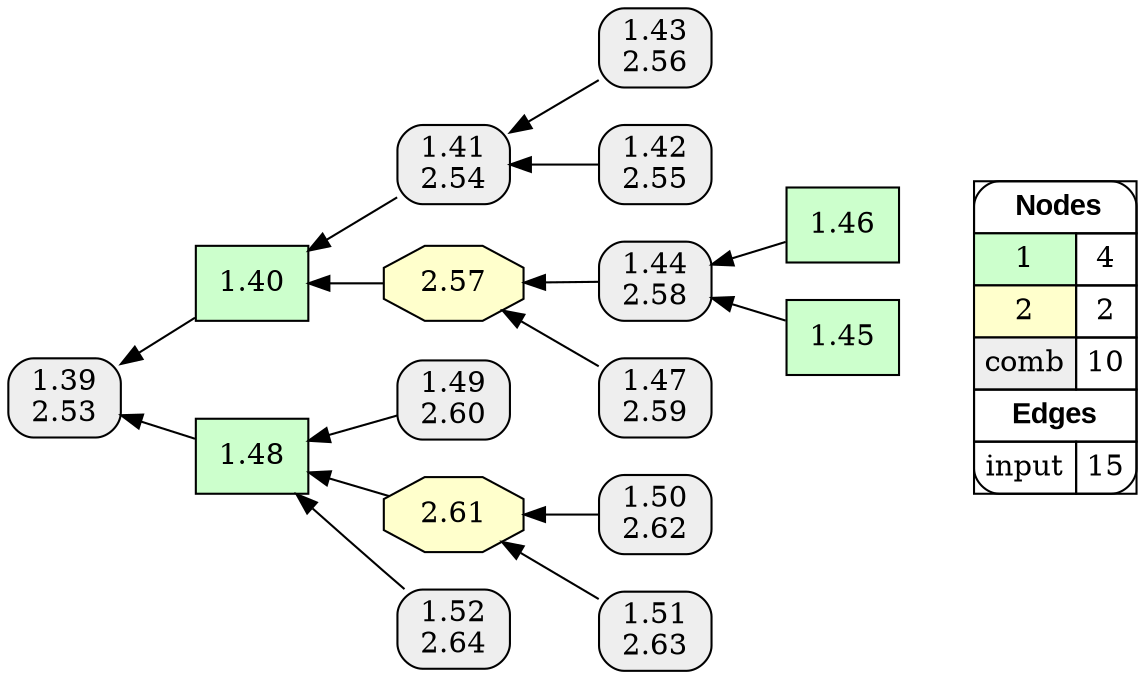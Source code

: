 digraph{
rankdir=RL
node[shape=box style=filled fillcolor="#CCFFCC"] 
"1.46"
"1.48"
"1.40"
"1.45"
node[shape=octagon style=filled fillcolor="#FFFFCC"] 
"2.61"
"2.57"
node[shape=box style="filled,rounded" fillcolor="#EEEEEE"] 
"1.50\n2.62"
"1.49\n2.60"
"1.47\n2.59"
"1.43\n2.56"
"1.52\n2.64"
"1.51\n2.63"
"1.39\n2.53"
"1.42\n2.55"
"1.44\n2.58"
"1.41\n2.54"
edge[arrowhead=normal style=solid color="#000000" constraint=true penwidth=1]
"1.49\n2.60" -> "1.48"
"2.57" -> "1.40"
"1.48" -> "1.39\n2.53"
"1.41\n2.54" -> "1.40"
"1.52\n2.64" -> "1.48"
"1.46" -> "1.44\n2.58"
"2.61" -> "1.48"
"1.42\n2.55" -> "1.41\n2.54"
"1.50\n2.62" -> "2.61"
"1.44\n2.58" -> "2.57"
"1.43\n2.56" -> "1.41\n2.54"
"1.47\n2.59" -> "2.57"
"1.51\n2.63" -> "2.61"
"1.40" -> "1.39\n2.53"
"1.45" -> "1.44\n2.58"
edge[arrowhead=normal style=dotted color="#000000" constraint=true penwidth=1]
node[shape=box] 
{rank=source Legend [fillcolor= white margin=0 label=< 
 <TABLE BORDER="0" CELLBORDER="1" CELLSPACING="0" CELLPADDING="4"> 
<TR> <TD COLSPAN="2"><font face="Arial Black"> Nodes</font></TD> </TR> 
<TR> 
 <TD bgcolor="#CCFFCC">1</TD> 
 <TD>4</TD> 
 </TR> 
<TR> 
 <TD bgcolor="#FFFFCC">2</TD> 
 <TD>2</TD> 
 </TR> 
<TR> 
 <TD bgcolor="#EEEEEE">comb</TD> 
 <TD>10</TD> 
 </TR> 
<TR> <TD COLSPAN="2"><font face = "Arial Black"> Edges </font></TD> </TR> 
<TR> 
 <TD><font color ="#000000">input</font></TD> 
 <TD>15</TD> 
 </TR> 
</TABLE> 
 >] } 
}